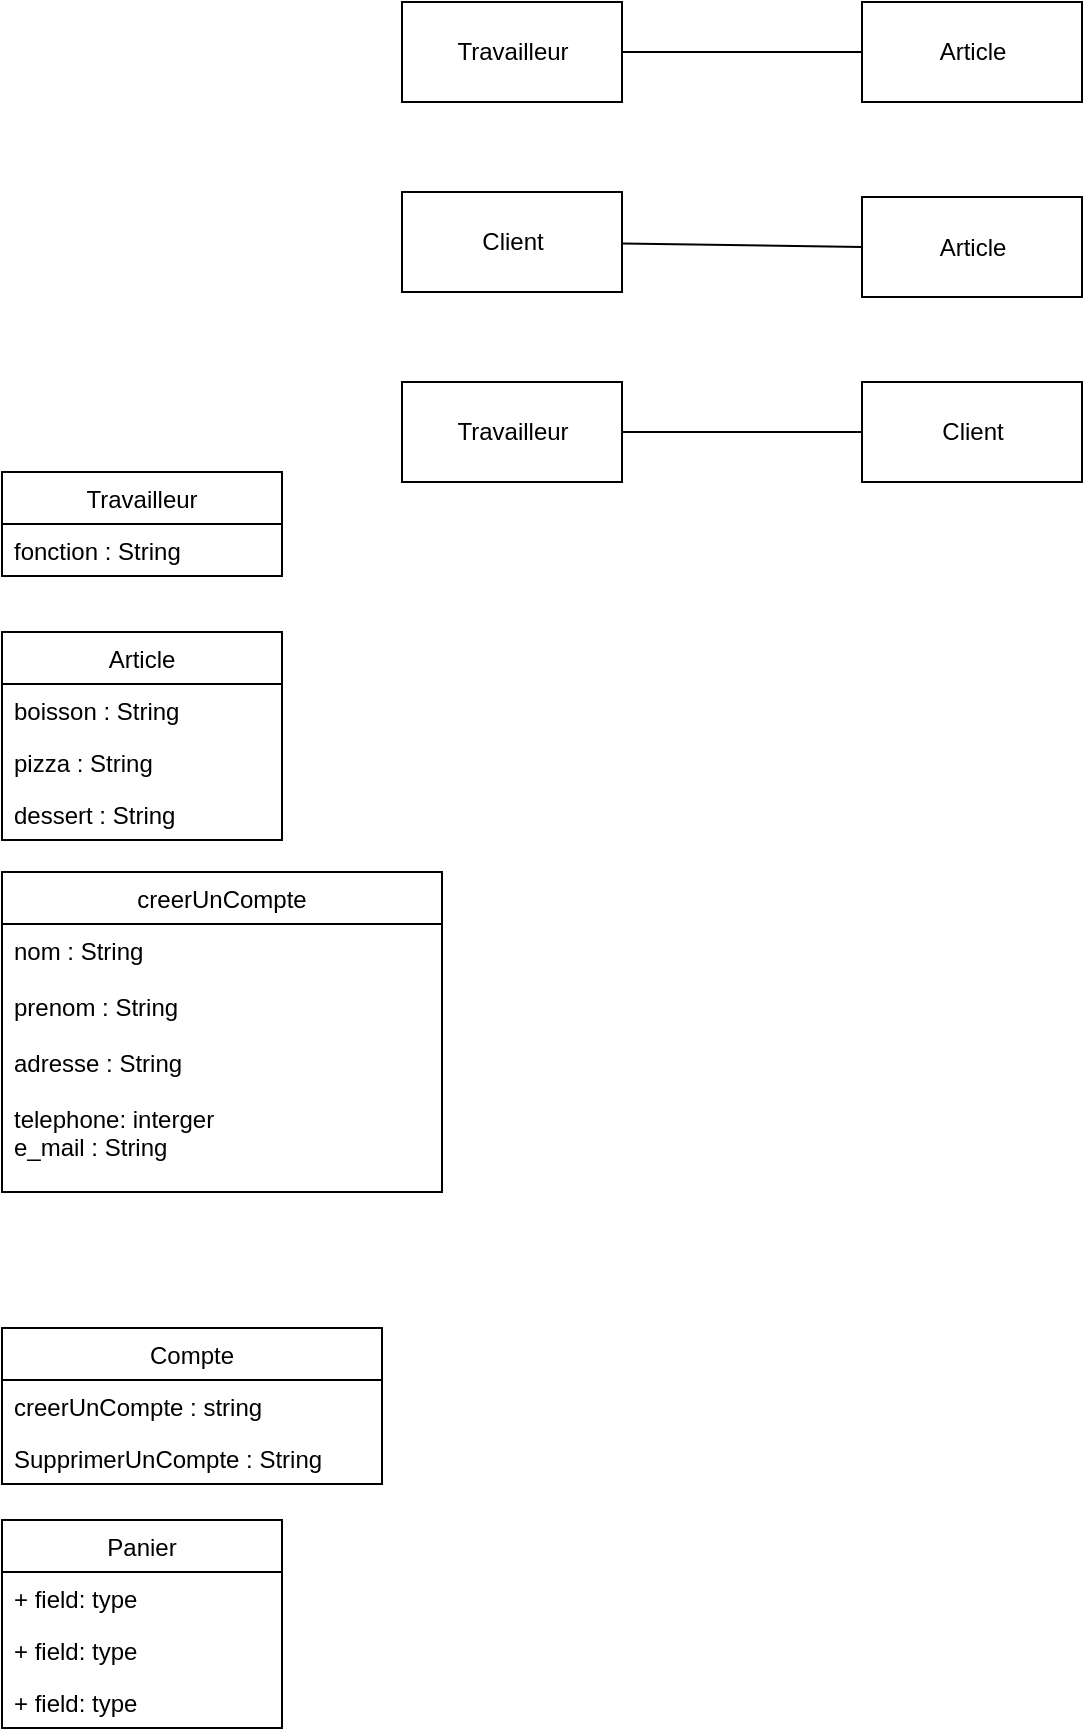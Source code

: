 <mxfile version="10.9.7" type="github"><diagram id="HNOcNdBwTmjnM0GlacPG" name="Page-1"><mxGraphModel dx="868" dy="458" grid="1" gridSize="10" guides="1" tooltips="1" connect="1" arrows="1" fold="1" page="1" pageScale="1" pageWidth="827" pageHeight="1169" math="0" shadow="0"><root><mxCell id="0"/><mxCell id="1" parent="0"/><mxCell id="3izB-OlFQ7cxjtzw5_q5-21" value="" style="rounded=0;orthogonalLoop=1;jettySize=auto;html=1;endArrow=none;endFill=0;entryX=0;entryY=0.5;entryDx=0;entryDy=0;" edge="1" parent="1" source="3izB-OlFQ7cxjtzw5_q5-1" target="3izB-OlFQ7cxjtzw5_q5-19"><mxGeometry relative="1" as="geometry"><mxPoint x="410" y="100" as="targetPoint"/></mxGeometry></mxCell><mxCell id="3izB-OlFQ7cxjtzw5_q5-1" value="Travailleur" style="html=1;" vertex="1" parent="1"><mxGeometry x="220" y="75" width="110" height="50" as="geometry"/></mxCell><mxCell id="3izB-OlFQ7cxjtzw5_q5-2" value="Article" style="html=1;" vertex="1" parent="1"><mxGeometry x="450" y="172.5" width="110" height="50" as="geometry"/></mxCell><mxCell id="3izB-OlFQ7cxjtzw5_q5-23" value="" style="edgeStyle=none;rounded=0;orthogonalLoop=1;jettySize=auto;html=1;endArrow=none;endFill=0;entryX=0;entryY=0.5;entryDx=0;entryDy=0;" edge="1" parent="1" source="3izB-OlFQ7cxjtzw5_q5-3" target="3izB-OlFQ7cxjtzw5_q5-2"><mxGeometry relative="1" as="geometry"><mxPoint x="410" y="195" as="targetPoint"/></mxGeometry></mxCell><mxCell id="3izB-OlFQ7cxjtzw5_q5-3" value="Client" style="html=1;" vertex="1" parent="1"><mxGeometry x="220" y="170" width="110" height="50" as="geometry"/></mxCell><mxCell id="3izB-OlFQ7cxjtzw5_q5-5" value="Travailleur" style="swimlane;fontStyle=0;childLayout=stackLayout;horizontal=1;startSize=26;fillColor=none;horizontalStack=0;resizeParent=1;resizeParentMax=0;resizeLast=0;collapsible=1;marginBottom=0;" vertex="1" parent="1"><mxGeometry x="20" y="310" width="140" height="52" as="geometry"><mxRectangle x="20" y="310" width="90" height="26" as="alternateBounds"/></mxGeometry></mxCell><mxCell id="3izB-OlFQ7cxjtzw5_q5-6" value="fonction : String" style="text;strokeColor=none;fillColor=none;align=left;verticalAlign=top;spacingLeft=4;spacingRight=4;overflow=hidden;rotatable=0;points=[[0,0.5],[1,0.5]];portConstraint=eastwest;" vertex="1" parent="3izB-OlFQ7cxjtzw5_q5-5"><mxGeometry y="26" width="140" height="26" as="geometry"/></mxCell><mxCell id="3izB-OlFQ7cxjtzw5_q5-9" value="Article" style="swimlane;fontStyle=0;childLayout=stackLayout;horizontal=1;startSize=26;fillColor=none;horizontalStack=0;resizeParent=1;resizeParentMax=0;resizeLast=0;collapsible=1;marginBottom=0;" vertex="1" parent="1"><mxGeometry x="20" y="390" width="140" height="104" as="geometry"/></mxCell><mxCell id="3izB-OlFQ7cxjtzw5_q5-10" value="boisson : String" style="text;strokeColor=none;fillColor=none;align=left;verticalAlign=top;spacingLeft=4;spacingRight=4;overflow=hidden;rotatable=0;points=[[0,0.5],[1,0.5]];portConstraint=eastwest;" vertex="1" parent="3izB-OlFQ7cxjtzw5_q5-9"><mxGeometry y="26" width="140" height="26" as="geometry"/></mxCell><mxCell id="3izB-OlFQ7cxjtzw5_q5-11" value="pizza : String" style="text;strokeColor=none;fillColor=none;align=left;verticalAlign=top;spacingLeft=4;spacingRight=4;overflow=hidden;rotatable=0;points=[[0,0.5],[1,0.5]];portConstraint=eastwest;" vertex="1" parent="3izB-OlFQ7cxjtzw5_q5-9"><mxGeometry y="52" width="140" height="26" as="geometry"/></mxCell><mxCell id="3izB-OlFQ7cxjtzw5_q5-12" value="dessert : String" style="text;strokeColor=none;fillColor=none;align=left;verticalAlign=top;spacingLeft=4;spacingRight=4;overflow=hidden;rotatable=0;points=[[0,0.5],[1,0.5]];portConstraint=eastwest;" vertex="1" parent="3izB-OlFQ7cxjtzw5_q5-9"><mxGeometry y="78" width="140" height="26" as="geometry"/></mxCell><mxCell id="3izB-OlFQ7cxjtzw5_q5-25" value="" style="edgeStyle=none;rounded=0;orthogonalLoop=1;jettySize=auto;html=1;endArrow=none;endFill=0;entryX=0;entryY=0.5;entryDx=0;entryDy=0;" edge="1" parent="1" source="3izB-OlFQ7cxjtzw5_q5-17" target="3izB-OlFQ7cxjtzw5_q5-18"><mxGeometry relative="1" as="geometry"><mxPoint x="410" y="290" as="targetPoint"/></mxGeometry></mxCell><mxCell id="3izB-OlFQ7cxjtzw5_q5-17" value="Travailleur" style="html=1;" vertex="1" parent="1"><mxGeometry x="220" y="265" width="110" height="50" as="geometry"/></mxCell><mxCell id="3izB-OlFQ7cxjtzw5_q5-18" value="Client" style="html=1;" vertex="1" parent="1"><mxGeometry x="450" y="265" width="110" height="50" as="geometry"/></mxCell><mxCell id="3izB-OlFQ7cxjtzw5_q5-19" value="Article" style="html=1;" vertex="1" parent="1"><mxGeometry x="450" y="75" width="110" height="50" as="geometry"/></mxCell><mxCell id="3izB-OlFQ7cxjtzw5_q5-30" value="Panier" style="swimlane;fontStyle=0;childLayout=stackLayout;horizontal=1;startSize=26;fillColor=none;horizontalStack=0;resizeParent=1;resizeParentMax=0;resizeLast=0;collapsible=1;marginBottom=0;" vertex="1" parent="1"><mxGeometry x="20" y="834" width="140" height="104" as="geometry"/></mxCell><mxCell id="3izB-OlFQ7cxjtzw5_q5-31" value="+ field: type" style="text;strokeColor=none;fillColor=none;align=left;verticalAlign=top;spacingLeft=4;spacingRight=4;overflow=hidden;rotatable=0;points=[[0,0.5],[1,0.5]];portConstraint=eastwest;" vertex="1" parent="3izB-OlFQ7cxjtzw5_q5-30"><mxGeometry y="26" width="140" height="26" as="geometry"/></mxCell><mxCell id="3izB-OlFQ7cxjtzw5_q5-32" value="+ field: type" style="text;strokeColor=none;fillColor=none;align=left;verticalAlign=top;spacingLeft=4;spacingRight=4;overflow=hidden;rotatable=0;points=[[0,0.5],[1,0.5]];portConstraint=eastwest;" vertex="1" parent="3izB-OlFQ7cxjtzw5_q5-30"><mxGeometry y="52" width="140" height="26" as="geometry"/></mxCell><mxCell id="3izB-OlFQ7cxjtzw5_q5-33" value="+ field: type" style="text;strokeColor=none;fillColor=none;align=left;verticalAlign=top;spacingLeft=4;spacingRight=4;overflow=hidden;rotatable=0;points=[[0,0.5],[1,0.5]];portConstraint=eastwest;" vertex="1" parent="3izB-OlFQ7cxjtzw5_q5-30"><mxGeometry y="78" width="140" height="26" as="geometry"/></mxCell><mxCell id="3izB-OlFQ7cxjtzw5_q5-34" value="Compte" style="swimlane;fontStyle=0;childLayout=stackLayout;horizontal=1;startSize=26;fillColor=none;horizontalStack=0;resizeParent=1;resizeParentMax=0;resizeLast=0;collapsible=1;marginBottom=0;" vertex="1" parent="1"><mxGeometry x="20" y="738" width="190" height="78" as="geometry"/></mxCell><mxCell id="3izB-OlFQ7cxjtzw5_q5-35" value="creerUnCompte : string" style="text;strokeColor=none;fillColor=none;align=left;verticalAlign=top;spacingLeft=4;spacingRight=4;overflow=hidden;rotatable=0;points=[[0,0.5],[1,0.5]];portConstraint=eastwest;" vertex="1" parent="3izB-OlFQ7cxjtzw5_q5-34"><mxGeometry y="26" width="190" height="26" as="geometry"/></mxCell><mxCell id="3izB-OlFQ7cxjtzw5_q5-36" value="SupprimerUnCompte : String" style="text;strokeColor=none;fillColor=none;align=left;verticalAlign=top;spacingLeft=4;spacingRight=4;overflow=hidden;rotatable=0;points=[[0,0.5],[1,0.5]];portConstraint=eastwest;" vertex="1" parent="3izB-OlFQ7cxjtzw5_q5-34"><mxGeometry y="52" width="190" height="26" as="geometry"/></mxCell><mxCell id="3izB-OlFQ7cxjtzw5_q5-38" value="creerUnCompte" style="swimlane;fontStyle=0;childLayout=stackLayout;horizontal=1;startSize=26;fillColor=none;horizontalStack=0;resizeParent=1;resizeParentMax=0;resizeLast=0;collapsible=1;marginBottom=0;" vertex="1" parent="1"><mxGeometry x="20" y="510" width="220" height="160" as="geometry"/></mxCell><mxCell id="3izB-OlFQ7cxjtzw5_q5-39" value="nom : String&#xA;&#xA;prenom : String&#xA;&#xA;adresse : String&#xA;&#xA;telephone: interger&#xA;e_mail : String&#xA;" style="text;strokeColor=none;fillColor=none;align=left;verticalAlign=top;spacingLeft=4;spacingRight=4;overflow=hidden;rotatable=0;points=[[0,0.5],[1,0.5]];portConstraint=eastwest;" vertex="1" parent="3izB-OlFQ7cxjtzw5_q5-38"><mxGeometry y="26" width="220" height="134" as="geometry"/></mxCell></root></mxGraphModel></diagram></mxfile>